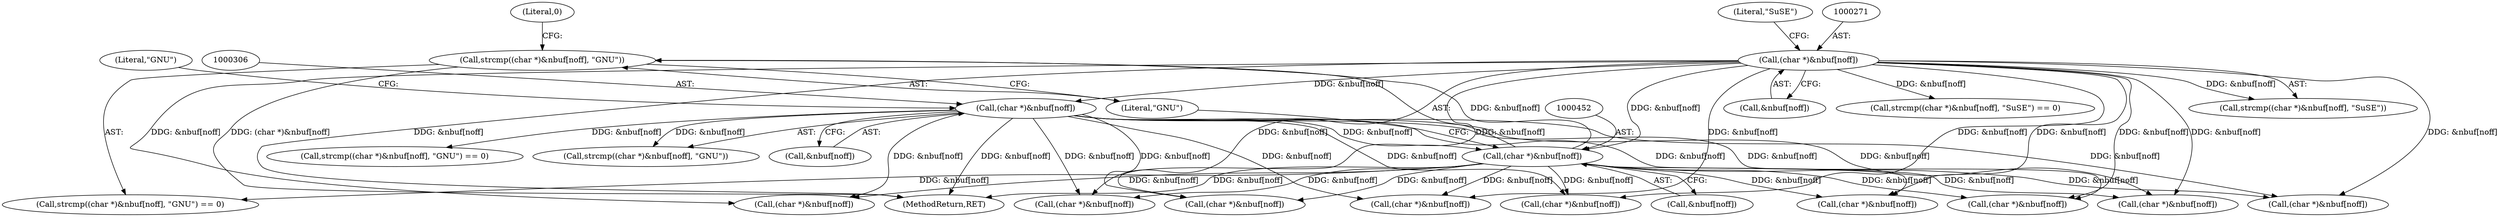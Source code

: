 digraph "0_file_39c7ac1106be844a5296d3eb5971946cc09ffda0@API" {
"1000450" [label="(Call,strcmp((char *)&nbuf[noff], \"GNU\"))"];
"1000451" [label="(Call,(char *)&nbuf[noff])"];
"1000305" [label="(Call,(char *)&nbuf[noff])"];
"1000270" [label="(Call,(char *)&nbuf[noff])"];
"1000624" [label="(Call,(char *)&nbuf[noff])"];
"1000925" [label="(Call,(char *)&nbuf[noff])"];
"1000449" [label="(Call,strcmp((char *)&nbuf[noff], \"GNU\") == 0)"];
"1000272" [label="(Call,&nbuf[noff])"];
"1000457" [label="(Literal,\"GNU\")"];
"1000268" [label="(Call,strcmp((char *)&nbuf[noff], \"SuSE\") == 0)"];
"1000270" [label="(Call,(char *)&nbuf[noff])"];
"1000756" [label="(Call,(char *)&nbuf[noff])"];
"1000311" [label="(Literal,\"GNU\")"];
"1001237" [label="(MethodReturn,RET)"];
"1000906" [label="(Call,(char *)&nbuf[noff])"];
"1000458" [label="(Literal,0)"];
"1000530" [label="(Call,(char *)&nbuf[noff])"];
"1000717" [label="(Call,(char *)&nbuf[noff])"];
"1000276" [label="(Literal,\"SuSE\")"];
"1000450" [label="(Call,strcmp((char *)&nbuf[noff], \"GNU\"))"];
"1000305" [label="(Call,(char *)&nbuf[noff])"];
"1000303" [label="(Call,strcmp((char *)&nbuf[noff], \"GNU\") == 0)"];
"1000304" [label="(Call,strcmp((char *)&nbuf[noff], \"GNU\"))"];
"1000307" [label="(Call,&nbuf[noff])"];
"1000269" [label="(Call,strcmp((char *)&nbuf[noff], \"SuSE\"))"];
"1000453" [label="(Call,&nbuf[noff])"];
"1000451" [label="(Call,(char *)&nbuf[noff])"];
"1000795" [label="(Call,(char *)&nbuf[noff])"];
"1000872" [label="(Call,(char *)&nbuf[noff])"];
"1000887" [label="(Call,(char *)&nbuf[noff])"];
"1000450" -> "1000449"  [label="AST: "];
"1000450" -> "1000457"  [label="CFG: "];
"1000451" -> "1000450"  [label="AST: "];
"1000457" -> "1000450"  [label="AST: "];
"1000458" -> "1000450"  [label="CFG: "];
"1000450" -> "1001237"  [label="DDG: (char *)&nbuf[noff]"];
"1000451" -> "1000450"  [label="DDG: &nbuf[noff]"];
"1000451" -> "1000453"  [label="CFG: "];
"1000452" -> "1000451"  [label="AST: "];
"1000453" -> "1000451"  [label="AST: "];
"1000457" -> "1000451"  [label="CFG: "];
"1000451" -> "1001237"  [label="DDG: &nbuf[noff]"];
"1000451" -> "1000449"  [label="DDG: &nbuf[noff]"];
"1000305" -> "1000451"  [label="DDG: &nbuf[noff]"];
"1000270" -> "1000451"  [label="DDG: &nbuf[noff]"];
"1000451" -> "1000530"  [label="DDG: &nbuf[noff]"];
"1000451" -> "1000624"  [label="DDG: &nbuf[noff]"];
"1000451" -> "1000717"  [label="DDG: &nbuf[noff]"];
"1000451" -> "1000756"  [label="DDG: &nbuf[noff]"];
"1000451" -> "1000795"  [label="DDG: &nbuf[noff]"];
"1000451" -> "1000872"  [label="DDG: &nbuf[noff]"];
"1000451" -> "1000887"  [label="DDG: &nbuf[noff]"];
"1000451" -> "1000906"  [label="DDG: &nbuf[noff]"];
"1000451" -> "1000925"  [label="DDG: &nbuf[noff]"];
"1000305" -> "1000304"  [label="AST: "];
"1000305" -> "1000307"  [label="CFG: "];
"1000306" -> "1000305"  [label="AST: "];
"1000307" -> "1000305"  [label="AST: "];
"1000311" -> "1000305"  [label="CFG: "];
"1000305" -> "1001237"  [label="DDG: &nbuf[noff]"];
"1000305" -> "1000303"  [label="DDG: &nbuf[noff]"];
"1000305" -> "1000304"  [label="DDG: &nbuf[noff]"];
"1000270" -> "1000305"  [label="DDG: &nbuf[noff]"];
"1000305" -> "1000530"  [label="DDG: &nbuf[noff]"];
"1000305" -> "1000624"  [label="DDG: &nbuf[noff]"];
"1000305" -> "1000717"  [label="DDG: &nbuf[noff]"];
"1000305" -> "1000756"  [label="DDG: &nbuf[noff]"];
"1000305" -> "1000795"  [label="DDG: &nbuf[noff]"];
"1000305" -> "1000872"  [label="DDG: &nbuf[noff]"];
"1000305" -> "1000887"  [label="DDG: &nbuf[noff]"];
"1000305" -> "1000906"  [label="DDG: &nbuf[noff]"];
"1000305" -> "1000925"  [label="DDG: &nbuf[noff]"];
"1000270" -> "1000269"  [label="AST: "];
"1000270" -> "1000272"  [label="CFG: "];
"1000271" -> "1000270"  [label="AST: "];
"1000272" -> "1000270"  [label="AST: "];
"1000276" -> "1000270"  [label="CFG: "];
"1000270" -> "1001237"  [label="DDG: &nbuf[noff]"];
"1000270" -> "1000268"  [label="DDG: &nbuf[noff]"];
"1000270" -> "1000269"  [label="DDG: &nbuf[noff]"];
"1000270" -> "1000530"  [label="DDG: &nbuf[noff]"];
"1000270" -> "1000624"  [label="DDG: &nbuf[noff]"];
"1000270" -> "1000717"  [label="DDG: &nbuf[noff]"];
"1000270" -> "1000756"  [label="DDG: &nbuf[noff]"];
"1000270" -> "1000795"  [label="DDG: &nbuf[noff]"];
"1000270" -> "1000872"  [label="DDG: &nbuf[noff]"];
"1000270" -> "1000887"  [label="DDG: &nbuf[noff]"];
"1000270" -> "1000906"  [label="DDG: &nbuf[noff]"];
"1000270" -> "1000925"  [label="DDG: &nbuf[noff]"];
}
